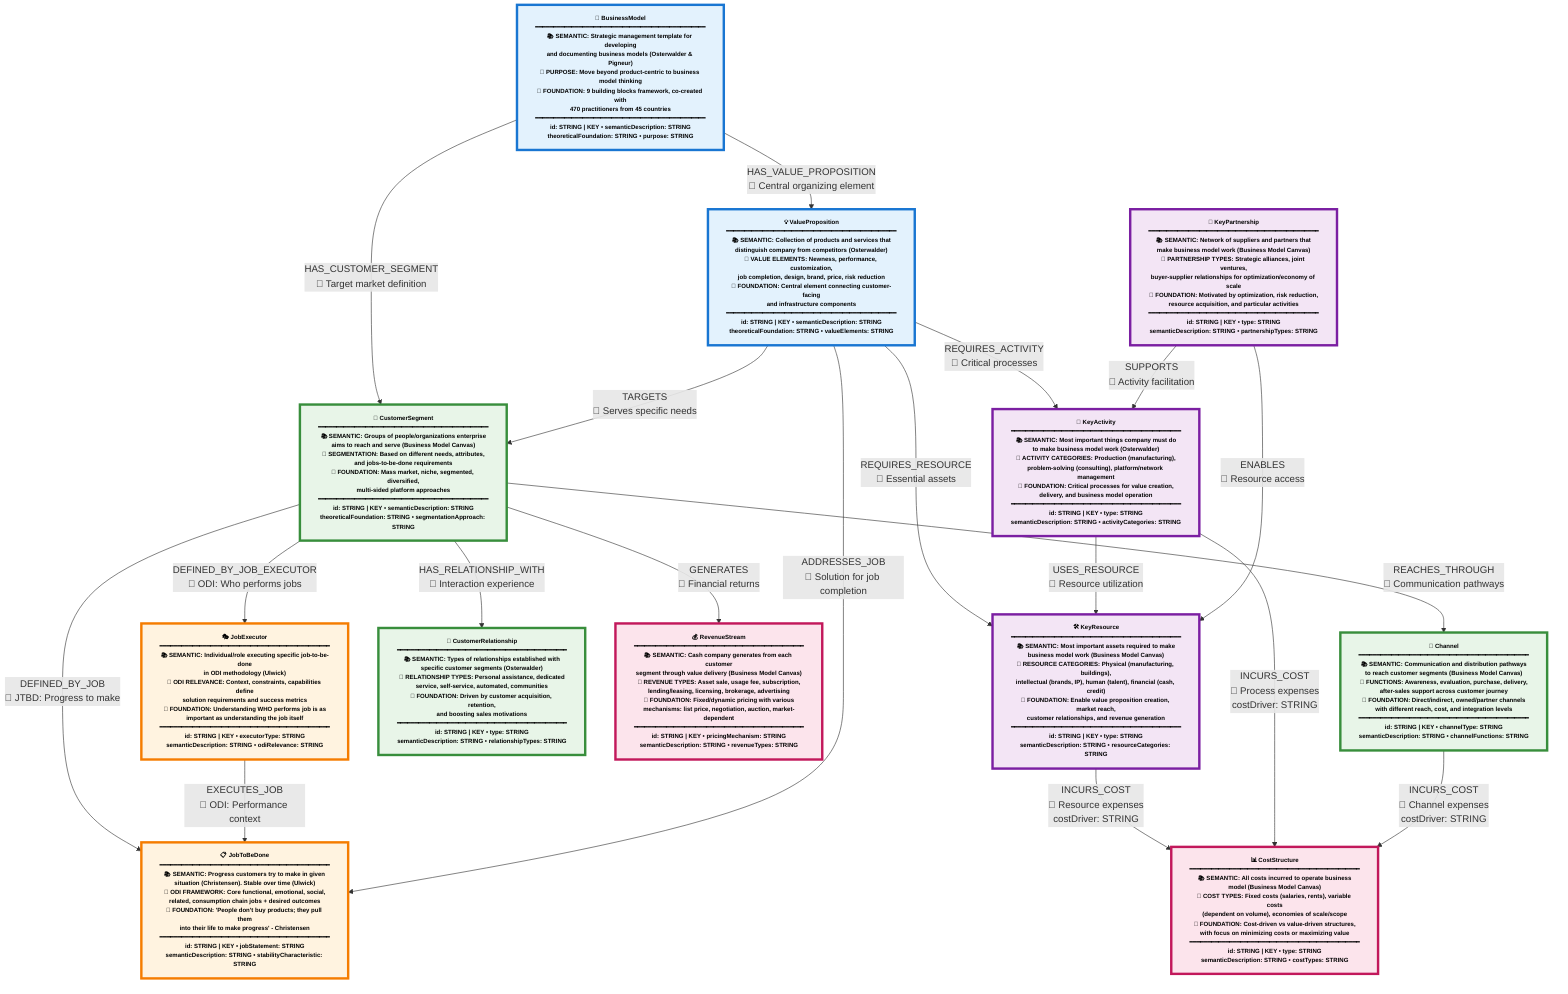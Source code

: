 graph TD
%% Research-Based Semantic Knowledge Graph
%% Nodes contain authoritative semantic descriptions from business literature

BusinessModel["🏢 BusinessModel<br/>━━━━━━━━━━━━━━━━━━━━━━━━━━━━━━━━━━━━━━━━━━━━━━━<br/>📚 SEMANTIC: Strategic management template for developing<br/>and documenting business models (Osterwalder & Pigneur)<br/>🎯 PURPOSE: Move beyond product-centric to business model thinking<br/>📖 FOUNDATION: 9 building blocks framework, co-created with<br/>470 practitioners from 45 countries<br/>━━━━━━━━━━━━━━━━━━━━━━━━━━━━━━━━━━━━━━━━━━━━━━━<br/>id: STRING | KEY • semanticDescription: STRING<br/>theoreticalFoundation: STRING • purpose: STRING"]

ValueProposition["💡 ValueProposition<br/>━━━━━━━━━━━━━━━━━━━━━━━━━━━━━━━━━━━━━━━━━━━━━━━<br/>📚 SEMANTIC: Collection of products and services that<br/>distinguish company from competitors (Osterwalder)<br/>🎯 VALUE ELEMENTS: Newness, performance, customization,<br/>job completion, design, brand, price, risk reduction<br/>📖 FOUNDATION: Central element connecting customer-facing<br/>and infrastructure components<br/>━━━━━━━━━━━━━━━━━━━━━━━━━━━━━━━━━━━━━━━━━━━━━━━<br/>id: STRING | KEY • semanticDescription: STRING<br/>theoreticalFoundation: STRING • valueElements: STRING"]

CustomerSegment["👥 CustomerSegment<br/>━━━━━━━━━━━━━━━━━━━━━━━━━━━━━━━━━━━━━━━━━━━━━━━<br/>📚 SEMANTIC: Groups of people/organizations enterprise<br/>aims to reach and serve (Business Model Canvas)<br/>🎯 SEGMENTATION: Based on different needs, attributes,<br/>and jobs-to-be-done requirements<br/>📖 FOUNDATION: Mass market, niche, segmented, diversified,<br/>multi-sided platform approaches<br/>━━━━━━━━━━━━━━━━━━━━━━━━━━━━━━━━━━━━━━━━━━━━━━━<br/>id: STRING | KEY • semanticDescription: STRING<br/>theoreticalFoundation: STRING • segmentationApproach: STRING"]

JobExecutor["🎭 JobExecutor<br/>━━━━━━━━━━━━━━━━━━━━━━━━━━━━━━━━━━━━━━━━━━━━━━━<br/>📚 SEMANTIC: Individual/role executing specific job-to-be-done<br/>in ODI methodology (Ulwick)<br/>🎯 ODI RELEVANCE: Context, constraints, capabilities define<br/>solution requirements and success metrics<br/>📖 FOUNDATION: Understanding WHO performs job is as<br/>important as understanding the job itself<br/>━━━━━━━━━━━━━━━━━━━━━━━━━━━━━━━━━━━━━━━━━━━━━━━<br/>id: STRING | KEY • executorType: STRING<br/>semanticDescription: STRING • odiRelevance: STRING"]

JobToBeDone["📋 JobToBeDone<br/>━━━━━━━━━━━━━━━━━━━━━━━━━━━━━━━━━━━━━━━━━━━━━━━<br/>📚 SEMANTIC: Progress customers try to make in given<br/>situation (Christensen). Stable over time (Ulwick)<br/>🎯 ODI FRAMEWORK: Core functional, emotional, social,<br/>related, consumption chain jobs + desired outcomes<br/>📖 FOUNDATION: 'People don't buy products; they pull them<br/>into their life to make progress' - Christensen<br/>━━━━━━━━━━━━━━━━━━━━━━━━━━━━━━━━━━━━━━━━━━━━━━━<br/>id: STRING | KEY • jobStatement: STRING<br/>semanticDescription: STRING • stabilityCharacteristic: STRING"]

Channel["📡 Channel<br/>━━━━━━━━━━━━━━━━━━━━━━━━━━━━━━━━━━━━━━━━━━━━━━━<br/>📚 SEMANTIC: Communication and distribution pathways<br/>to reach customer segments (Business Model Canvas)<br/>🎯 FUNCTIONS: Awareness, evaluation, purchase, delivery,<br/>after-sales support across customer journey<br/>📖 FOUNDATION: Direct/indirect, owned/partner channels<br/>with different reach, cost, and integration levels<br/>━━━━━━━━━━━━━━━━━━━━━━━━━━━━━━━━━━━━━━━━━━━━━━━<br/>id: STRING | KEY • channelType: STRING<br/>semanticDescription: STRING • channelFunctions: STRING"]

CustomerRelationship["🔗 CustomerRelationship<br/>━━━━━━━━━━━━━━━━━━━━━━━━━━━━━━━━━━━━━━━━━━━━━━━<br/>📚 SEMANTIC: Types of relationships established with<br/>specific customer segments (Osterwalder)<br/>🎯 RELATIONSHIP TYPES: Personal assistance, dedicated<br/>service, self-service, automated, communities<br/>📖 FOUNDATION: Driven by customer acquisition, retention,<br/>and boosting sales motivations<br/>━━━━━━━━━━━━━━━━━━━━━━━━━━━━━━━━━━━━━━━━━━━━━━━<br/>id: STRING | KEY • type: STRING<br/>semanticDescription: STRING • relationshipTypes: STRING"]

RevenueStream["💰 RevenueStream<br/>━━━━━━━━━━━━━━━━━━━━━━━━━━━━━━━━━━━━━━━━━━━━━━━<br/>📚 SEMANTIC: Cash company generates from each customer<br/>segment through value delivery (Business Model Canvas)<br/>🎯 REVENUE TYPES: Asset sale, usage fee, subscription,<br/>lending/leasing, licensing, brokerage, advertising<br/>📖 FOUNDATION: Fixed/dynamic pricing with various<br/>mechanisms: list price, negotiation, auction, market-dependent<br/>━━━━━━━━━━━━━━━━━━━━━━━━━━━━━━━━━━━━━━━━━━━━━━━<br/>id: STRING | KEY • pricingMechanism: STRING<br/>semanticDescription: STRING • revenueTypes: STRING"]

KeyResource["🛠️ KeyResource<br/>━━━━━━━━━━━━━━━━━━━━━━━━━━━━━━━━━━━━━━━━━━━━━━━<br/>📚 SEMANTIC: Most important assets required to make<br/>business model work (Business Model Canvas)<br/>🎯 RESOURCE CATEGORIES: Physical (manufacturing, buildings),<br/>intellectual (brands, IP), human (talent), financial (cash, credit)<br/>📖 FOUNDATION: Enable value proposition creation, market reach,<br/>customer relationships, and revenue generation<br/>━━━━━━━━━━━━━━━━━━━━━━━━━━━━━━━━━━━━━━━━━━━━━━━<br/>id: STRING | KEY • type: STRING<br/>semanticDescription: STRING • resourceCategories: STRING"]

KeyActivity["🔄 KeyActivity<br/>━━━━━━━━━━━━━━━━━━━━━━━━━━━━━━━━━━━━━━━━━━━━━━━<br/>📚 SEMANTIC: Most important things company must do<br/>to make business model work (Osterwalder)<br/>🎯 ACTIVITY CATEGORIES: Production (manufacturing),<br/>problem-solving (consulting), platform/network management<br/>📖 FOUNDATION: Critical processes for value creation,<br/>delivery, and business model operation<br/>━━━━━━━━━━━━━━━━━━━━━━━━━━━━━━━━━━━━━━━━━━━━━━━<br/>id: STRING | KEY • type: STRING<br/>semanticDescription: STRING • activityCategories: STRING"]

KeyPartnership["🤝 KeyPartnership<br/>━━━━━━━━━━━━━━━━━━━━━━━━━━━━━━━━━━━━━━━━━━━━━━━<br/>📚 SEMANTIC: Network of suppliers and partners that<br/>make business model work (Business Model Canvas)<br/>🎯 PARTNERSHIP TYPES: Strategic alliances, joint ventures,<br/>buyer-supplier relationships for optimization/economy of scale<br/>📖 FOUNDATION: Motivated by optimization, risk reduction,<br/>resource acquisition, and particular activities<br/>━━━━━━━━━━━━━━━━━━━━━━━━━━━━━━━━━━━━━━━━━━━━━━━<br/>id: STRING | KEY • type: STRING<br/>semanticDescription: STRING • partnershipTypes: STRING"]

CostStructure["📊 CostStructure<br/>━━━━━━━━━━━━━━━━━━━━━━━━━━━━━━━━━━━━━━━━━━━━━━━<br/>📚 SEMANTIC: All costs incurred to operate business<br/>model (Business Model Canvas)<br/>🎯 COST TYPES: Fixed costs (salaries, rents), variable costs<br/>(dependent on volume), economies of scale/scope<br/>📖 FOUNDATION: Cost-driven vs value-driven structures,<br/>with focus on minimizing costs or maximizing value<br/>━━━━━━━━━━━━━━━━━━━━━━━━━━━━━━━━━━━━━━━━━━━━━━━<br/>id: STRING | KEY • type: STRING<br/>semanticDescription: STRING • costTypes: STRING"]

%% Relationships with semantic context
BusinessModel -->|HAS_VALUE_PROPOSITION<br/>🎯 Central organizing element| ValueProposition
BusinessModel -->|HAS_CUSTOMER_SEGMENT<br/>🎯 Target market definition| CustomerSegment
ValueProposition -->|TARGETS<br/>🎯 Serves specific needs| CustomerSegment
CustomerSegment -->|DEFINED_BY_JOB_EXECUTOR<br/>🎯 ODI: Who performs jobs| JobExecutor
CustomerSegment -->|DEFINED_BY_JOB<br/>🎯 JTBD: Progress to make| JobToBeDone
JobExecutor -->|EXECUTES_JOB<br/>🎯 ODI: Performance context| JobToBeDone
ValueProposition -->|ADDRESSES_JOB<br/>🎯 Solution for job completion| JobToBeDone
CustomerSegment -->|REACHES_THROUGH<br/>🎯 Communication pathways| Channel
CustomerSegment -->|HAS_RELATIONSHIP_WITH<br/>🎯 Interaction experience| CustomerRelationship
CustomerSegment -->|GENERATES<br/>🎯 Financial returns| RevenueStream
ValueProposition -->|REQUIRES_RESOURCE<br/>🎯 Essential assets| KeyResource
ValueProposition -->|REQUIRES_ACTIVITY<br/>🎯 Critical processes| KeyActivity
KeyActivity -->|USES_RESOURCE<br/>🎯 Resource utilization| KeyResource
KeyPartnership -->|ENABLES<br/>🎯 Resource access| KeyResource
KeyPartnership -->|SUPPORTS<br/>🎯 Activity facilitation| KeyActivity
KeyResource -->|INCURS_COST<br/>🎯 Resource expenses<br/>costDriver: STRING| CostStructure
KeyActivity -->|INCURS_COST<br/>🎯 Process expenses<br/>costDriver: STRING| CostStructure
Channel -->|INCURS_COST<br/>🎯 Channel expenses<br/>costDriver: STRING| CostStructure

%% Advanced styling for semantic clarity
classDef foundation fill:#e3f2fd,stroke:#1976d2,stroke-width:4px,color:#000,font-weight:bold,font-size:10px
classDef jtbd fill:#fff3e0,stroke:#f57c00,stroke-width:4px,color:#000,font-weight:bold,font-size:10px
classDef customer fill:#e8f5e8,stroke:#388e3c,stroke-width:4px,color:#000,font-weight:bold,font-size:10px
classDef operations fill:#f3e5f5,stroke:#7b1fa2,stroke-width:4px,color:#000,font-weight:bold,font-size:10px
classDef financial fill:#fce4ec,stroke:#c2185b,stroke-width:4px,color:#000,font-weight:bold,font-size:10px

class BusinessModel,ValueProposition foundation
class JobExecutor,JobToBeDone jtbd
class CustomerSegment,Channel,CustomerRelationship customer
class KeyResource,KeyActivity,KeyPartnership operations
class RevenueStream,CostStructure financial